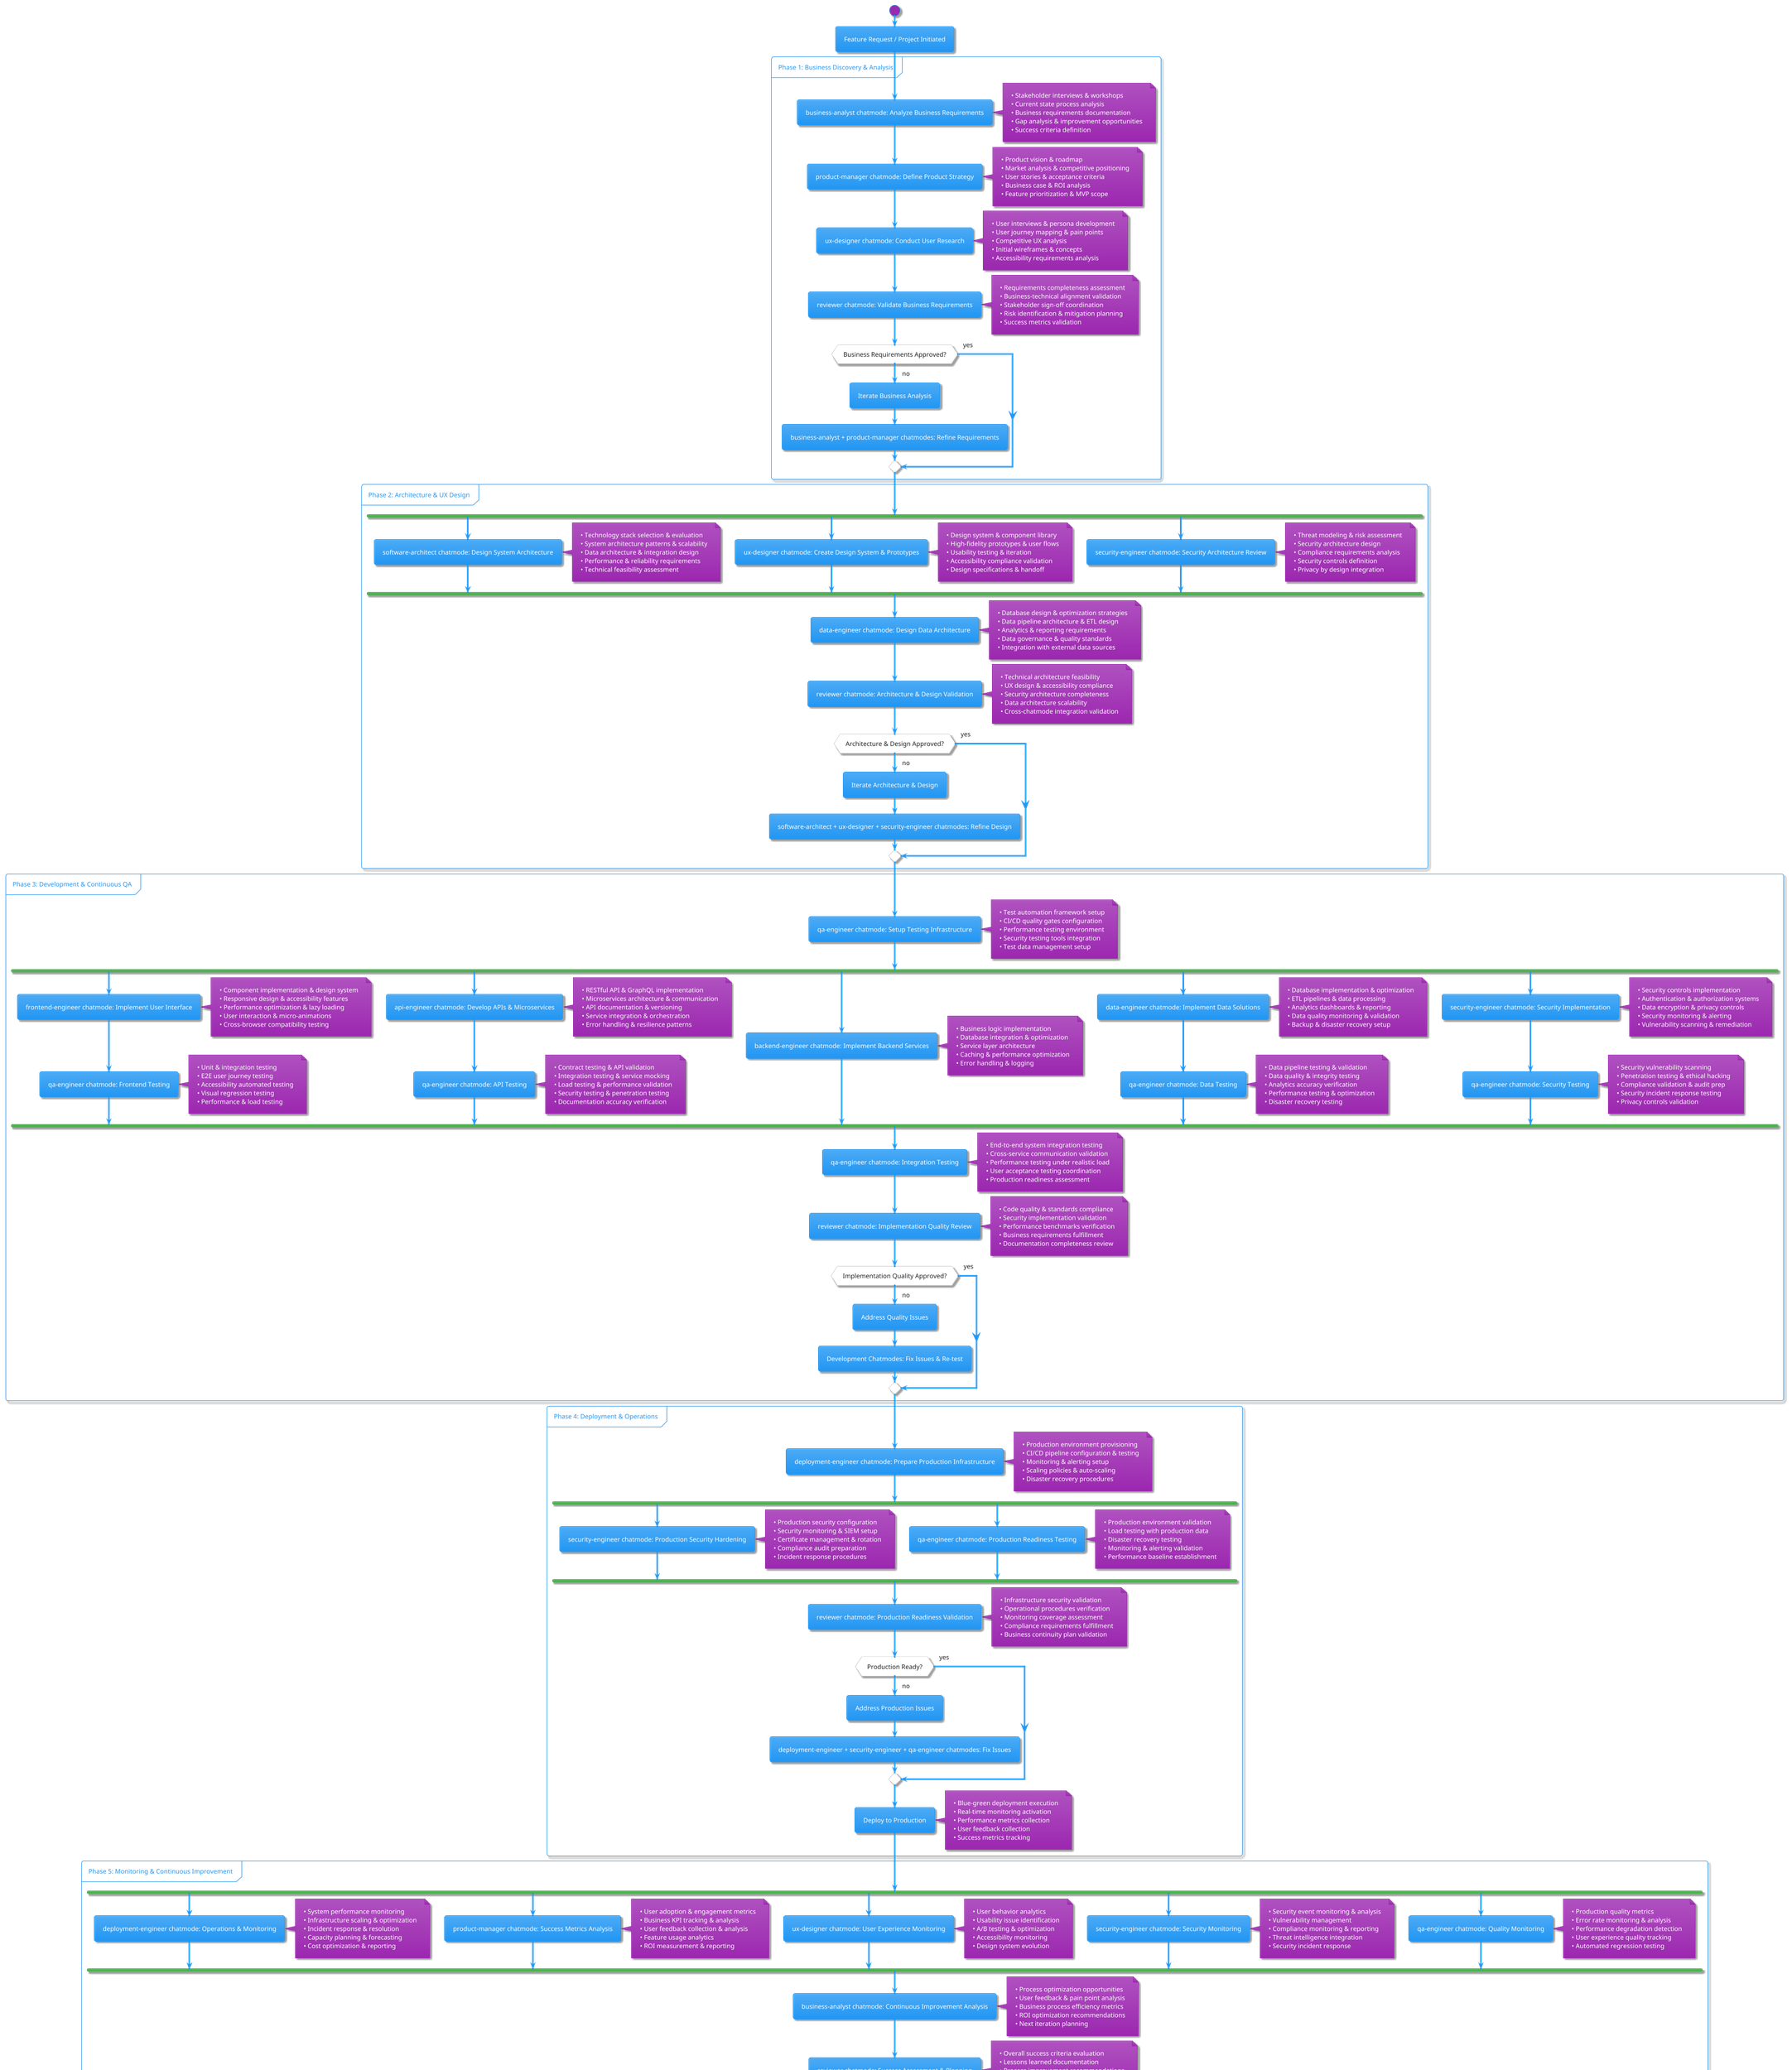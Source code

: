 @startuml
!theme materia
' title Enterprise Chatmode-Driven Software Development Lifecycle (12 Chatmodes)
start

:Feature Request / Project Initiated;

partition "Phase 1: Business Discovery & Analysis" {
    :business-analyst chatmode: Analyze Business Requirements;
    note right
        • Stakeholder interviews & workshops
        • Current state process analysis
        • Business requirements documentation
        • Gap analysis & improvement opportunities
        • Success criteria definition
    end note

    :product-manager chatmode: Define Product Strategy;
    note right
        • Product vision & roadmap
        • Market analysis & competitive positioning
        • User stories & acceptance criteria
        • Business case & ROI analysis
        • Feature prioritization & MVP scope
    end note

    :ux-designer chatmode: Conduct User Research;
    note right
        • User interviews & persona development
        • User journey mapping & pain points
        • Competitive UX analysis
        • Initial wireframes & concepts
        • Accessibility requirements analysis
    end note

    :reviewer chatmode: Validate Business Requirements;
    note right
        • Requirements completeness assessment
        • Business-technical alignment validation
        • Stakeholder sign-off coordination
        • Risk identification & mitigation planning
        • Success metrics validation
    end note

    if (Business Requirements Approved?) then (no)
        :Iterate Business Analysis;
        :business-analyst + product-manager chatmodes: Refine Requirements;
    else (yes)
    endif
}

partition "Phase 2: Architecture & UX Design" {
    fork
        :software-architect chatmode: Design System Architecture;
        note right
            • Technology stack selection & evaluation
            • System architecture patterns & scalability
            • Data architecture & integration design
            • Performance & reliability requirements
            • Technical feasibility assessment
        end note
    fork again
        :ux-designer chatmode: Create Design System & Prototypes;
        note right
            • Design system & component library
            • High-fidelity prototypes & user flows
            • Usability testing & iteration
            • Accessibility compliance validation
            • Design specifications & handoff
        end note
    fork again
        :security-engineer chatmode: Security Architecture Review;
        note right
            • Threat modeling & risk assessment
            • Security architecture design
            • Compliance requirements analysis
            • Security controls definition
            • Privacy by design integration
        end note
    end fork

    :data-engineer chatmode: Design Data Architecture;
    note right
        • Database design & optimization strategies
        • Data pipeline architecture & ETL design
        • Analytics & reporting requirements
        • Data governance & quality standards
        • Integration with external data sources
    end note

    :reviewer chatmode: Architecture & Design Validation;
    note right
        • Technical architecture feasibility
        • UX design & accessibility compliance
        • Security architecture completeness
        • Data architecture scalability
        • Cross-chatmode integration validation
    end note

    if (Architecture & Design Approved?) then (no)
        :Iterate Architecture & Design;
        :software-architect + ux-designer + security-engineer chatmodes: Refine Design;
    else (yes)
    endif
}

partition "Phase 3: Development & Continuous QA" {
    :qa-engineer chatmode: Setup Testing Infrastructure;
    note right
        • Test automation framework setup
        • CI/CD quality gates configuration
        • Performance testing environment
        • Security testing tools integration
        • Test data management setup
    end note

    fork
        :frontend-engineer chatmode: Implement User Interface;
        note right
            • Component implementation & design system
            • Responsive design & accessibility features
            • Performance optimization & lazy loading
            • User interaction & micro-animations
            • Cross-browser compatibility testing
        end note

        :qa-engineer chatmode: Frontend Testing;
        note right
            • Unit & integration testing
            • E2E user journey testing
            • Accessibility automated testing
            • Visual regression testing
            • Performance & load testing
        end note

    fork again
        :api-engineer chatmode: Develop APIs & Microservices;
        note right
            • RESTful API & GraphQL implementation
            • Microservices architecture & communication
            • API documentation & versioning
            • Service integration & orchestration
            • Error handling & resilience patterns
        end note

        :qa-engineer chatmode: API Testing;
        note right
            • Contract testing & API validation
            • Integration testing & service mocking
            • Load testing & performance validation
            • Security testing & penetration testing
            • Documentation accuracy verification
        end note

    fork again
        :backend-engineer chatmode: Implement Backend Services;
        note right
            • Business logic implementation
            • Database integration & optimization
            • Service layer architecture
            • Caching & performance optimization
            • Error handling & logging
        end note

    fork again
        :data-engineer chatmode: Implement Data Solutions;
        note right
            • Database implementation & optimization
            • ETL pipelines & data processing
            • Analytics dashboards & reporting
            • Data quality monitoring & validation
            • Backup & disaster recovery setup
        end note

        :qa-engineer chatmode: Data Testing;
        note right
            • Data pipeline testing & validation
            • Data quality & integrity testing
            • Analytics accuracy verification
            • Performance testing & optimization
            • Disaster recovery testing
        end note

    fork again
        :security-engineer chatmode: Security Implementation;
        note right
            • Security controls implementation
            • Authentication & authorization systems
            • Data encryption & privacy controls
            • Security monitoring & alerting
            • Vulnerability scanning & remediation
        end note

        :qa-engineer chatmode: Security Testing;
        note right
            • Security vulnerability scanning
            • Penetration testing & ethical hacking
            • Compliance validation & audit prep
            • Security incident response testing
            • Privacy controls validation
        end note
    end fork

    :qa-engineer chatmode: Integration Testing;
    note right
        • End-to-end system integration testing
        • Cross-service communication validation
        • Performance testing under realistic load
        • User acceptance testing coordination
        • Production readiness assessment
    end note

    :reviewer chatmode: Implementation Quality Review;
    note right
        • Code quality & standards compliance
        • Security implementation validation
        • Performance benchmarks verification
        • Business requirements fulfillment
        • Documentation completeness review
    end note

    if (Implementation Quality Approved?) then (no)
        :Address Quality Issues;
        :Development Chatmodes: Fix Issues & Re-test;
    else (yes)
    endif
}

partition "Phase 4: Deployment & Operations" {
    :deployment-engineer chatmode: Prepare Production Infrastructure;
    note right
        • Production environment provisioning
        • CI/CD pipeline configuration & testing
        • Monitoring & alerting setup
        • Scaling policies & auto-scaling
        • Disaster recovery procedures
    end note

    fork
        :security-engineer chatmode: Production Security Hardening;
        note right
            • Production security configuration
            • Security monitoring & SIEM setup
            • Certificate management & rotation
            • Compliance audit preparation
            • Incident response procedures
        end note
    fork again
        :qa-engineer chatmode: Production Readiness Testing;
        note right
            • Production environment validation
            • Load testing with production data
            • Disaster recovery testing
            • Monitoring & alerting validation
            • Performance baseline establishment
        end note
    end fork

    :reviewer chatmode: Production Readiness Validation;
    note right
        • Infrastructure security validation
        • Operational procedures verification
        • Monitoring coverage assessment
        • Compliance requirements fulfillment
        • Business continuity plan validation
    end note

    if (Production Ready?) then (no)
        :Address Production Issues;
        :deployment-engineer + security-engineer + qa-engineer chatmodes: Fix Issues;
    else (yes)
    endif

    :Deploy to Production;
    note right
        • Blue-green deployment execution
        • Real-time monitoring activation
        • Performance metrics collection
        • User feedback collection
        • Success metrics tracking
    end note
}

partition "Phase 5: Monitoring & Continuous Improvement" {
    fork
        :deployment-engineer chatmode: Operations & Monitoring;
        note right
            • System performance monitoring
            • Infrastructure scaling & optimization
            • Incident response & resolution
            • Capacity planning & forecasting
            • Cost optimization & reporting
        end note
    fork again
        :product-manager chatmode: Success Metrics Analysis;
        note right
            • User adoption & engagement metrics
            • Business KPI tracking & analysis
            • User feedback collection & analysis
            • Feature usage analytics
            • ROI measurement & reporting
        end note
    fork again
        :ux-designer chatmode: User Experience Monitoring;
        note right
            • User behavior analytics
            • Usability issue identification
            • A/B testing & optimization
            • Accessibility monitoring
            • Design system evolution
        end note
    fork again
        :security-engineer chatmode: Security Monitoring;
        note right
            • Security event monitoring & analysis
            • Vulnerability management
            • Compliance monitoring & reporting
            • Threat intelligence integration
            • Security incident response
        end note
    fork again
        :qa-engineer chatmode: Quality Monitoring;
        note right
            • Production quality metrics
            • Error rate monitoring & analysis
            • Performance degradation detection
            • User experience quality tracking
            • Automated regression testing
        end note
    end fork

    :business-analyst chatmode: Continuous Improvement Analysis;
    note right
        • Process optimization opportunities
        • User feedback & pain point analysis
        • Business process efficiency metrics
        • ROI optimization recommendations
        • Next iteration planning
    end note

    :reviewer chatmode: Success Assessment & Planning;
    note right
        • Overall success criteria evaluation
        • Lessons learned documentation
        • Process improvement recommendations
        • Next phase planning & prioritization
        • Stakeholder success communication
    end note

    if (Continuous Improvement Needed?) then (yes)
        :Plan Next Iteration;
        :business-analyst + product-manager chatmodes: Define Improvements;
    else (no)
        :Project Success Achieved;
    endif
}

stop
@enduml